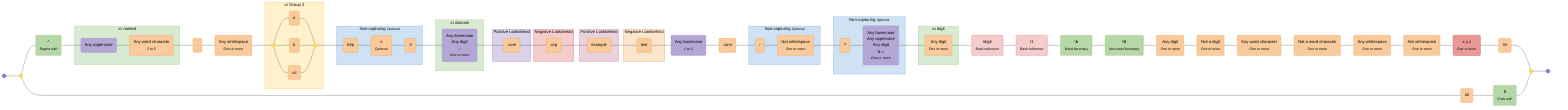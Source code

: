 %% Regex: ^(?<named>[A-Z]\w{2,5}):\s+(a|b|cd)(?:https?:\/\/)?(?<domain>[a-z0-9.-]+)(?=\.com)(?!\.org)(?<=example)(?<!test)[a-z]{1,3}\.com(?:\/\S+)?(?:\?[a-zA-Z0-9&=]+)?(?<digit>\d+)\k<digit>\1\b\B\d+\D+\w+\W+\s+\S+[^xyz]+\t\r\n|alt$

graph LR
  %% Nodes
  start@{ shape: f-circ };
  fin@{ shape: f-circ };
  disjunction_begin_1:::disjunction@{ shape: f-circ };
  disjunction_end_1:::disjunction@{ shape: f-circ };
  assertion_1("^<br><i><small>Begins with</small></i>"):::assertion;
  char_class_1("Any uppercase"):::char-class;
  literal_1("Any word character<br><i><small>2 to 5</small></i>"):::literal;
  literal_2(":"):::literal;
  literal_3("Any whitespace<br><i><small>One or more</small></i>"):::literal;
  disjunction_begin_2:::disjunction@{ shape: f-circ };
  disjunction_end_2:::disjunction@{ shape: f-circ };
  literal_4("a"):::literal;
  literal_5("b"):::literal;
  literal_6("cd"):::literal;
  literal_7("http"):::literal;
  literal_8("s<br><i><small>Optional</small></i>"):::literal;
  literal_9("://"):::literal;
  char_class_2("Any lowercase<br>Any digit<br>. -<br><i><small>One or more</small></i>"):::char-class;
  literal_10(".com"):::literal;
  literal_11(".org"):::literal;
  literal_12("example"):::literal;
  literal_13("test"):::literal;
  char_class_3("Any lowercase<br><i><small>1 to 3</small></i>"):::char-class;
  literal_14(".com"):::literal;
  literal_15("/"):::literal;
  literal_16("Not whitespace<br><i><small>One or more</small></i>"):::literal;
  literal_17("?"):::literal;
  char_class_4("Any lowercase<br>Any uppercase<br>Any digit<br>& =<br><i><small>One or more</small></i>"):::char-class;
  literal_18("Any digit<br><i><small>One or more</small></i>"):::literal;
  back_reference_1("\digit<br><i><small>Back-reference</small></i>"):::back-reference;
  back_reference_2("\1<br><i><small>Back-reference</small></i>"):::back-reference;
  assertion_2("\b<br><i><small>Word boundary</small></i>"):::assertion;
  assertion_3("\B<br><i><small>Non-word boundary</small></i>"):::assertion;
  literal_19("Any digit<br><i><small>One or more</small></i>"):::literal;
  literal_20("Not a digit<br><i><small>One or more</small></i>"):::literal;
  literal_21("Any word character<br><i><small>One or more</small></i>"):::literal;
  literal_22("Not a word character<br><i><small>One or more</small></i>"):::literal;
  literal_23("Any whitespace<br><i><small>One or more</small></i>"):::literal;
  literal_24("Not whitespace<br><i><small>One or more</small></i>"):::literal;
  negated_char_class_1("x y z<br><i><small>One or more</small></i>"):::negated-char-class;
  literal_25("\t\r\n"):::literal;
  literal_26("alt"):::literal;
  assertion_4("$<br><i><small>Ends with</small></i>"):::assertion;

  %% Subgraphs
  subgraph named_capture_1 ["<small>#1</small> named"]
    char_class_1
    literal_1
  end

  subgraph standard_1 ["<small>#2</small> Group 2"]
    disjunction_begin_2
    disjunction_end_2
    literal_4
    literal_5
    literal_6
  end

  subgraph non_capturing_1 ["Non-capturing <small><i>Optional</i></small>"]
    literal_7
    literal_8
    literal_9
  end

  subgraph named_capture_2 ["<small>#3</small> domain"]
    char_class_2
  end

  subgraph positive_lookahead_1 ["Positive Lookahead"]
    literal_10
  end

  subgraph negative_lookahead_1 ["Negative Lookahead"]
    literal_11
  end

  subgraph positive_lookbehind_1 ["Positive Lookbehind"]
    literal_12
  end

  subgraph negative_lookbehind_1 ["Negative Lookbehind"]
    literal_13
  end

  subgraph non_capturing_2 ["Non-capturing <small><i>Optional</i></small>"]
    literal_15
    literal_16
  end

  subgraph non_capturing_3 ["Non-capturing <small><i>Optional</i></small>"]
    literal_17
    char_class_4
  end

  subgraph named_capture_3 ["<small>#4</small> digit"]
    literal_18
  end

  %% Edges
  start --- disjunction_begin_1;
  disjunction_begin_1 --- assertion_1;
  assertion_1 --- char_class_1;
  char_class_1 --- literal_1;
  literal_1 --- literal_2;
  literal_2 --- literal_3;
  literal_3 --- disjunction_begin_2;
  disjunction_begin_2 --- literal_4;
  literal_4 --- disjunction_end_2;
  disjunction_begin_2 --- literal_5;
  literal_5 --- disjunction_end_2;
  disjunction_begin_2 --- literal_6;
  literal_6 --- disjunction_end_2;
  disjunction_end_2 --- literal_7;
  literal_7 --- literal_8;
  literal_8 --- literal_9;
  literal_9 --- char_class_2;
  char_class_2 --- literal_10;
  literal_10 --- literal_11;
  literal_11 --- literal_12;
  literal_12 --- literal_13;
  literal_13 --- char_class_3;
  char_class_3 --- literal_14;
  literal_14 --- literal_15;
  literal_15 --- literal_16;
  literal_16 --- literal_17;
  literal_17 --- char_class_4;
  char_class_4 --- literal_18;
  literal_18 --- back_reference_1;
  back_reference_1 --- back_reference_2;
  back_reference_2 --- assertion_2;
  assertion_2 --- assertion_3;
  assertion_3 --- literal_19;
  literal_19 --- literal_20;
  literal_20 --- literal_21;
  literal_21 --- literal_22;
  literal_22 --- literal_23;
  literal_23 --- literal_24;
  literal_24 --- negated_char_class_1;
  negated_char_class_1 --- literal_25;
  literal_25 --- disjunction_end_1;
  disjunction_begin_1 --- literal_26;
  literal_26 --- assertion_4;
  assertion_4 --- disjunction_end_1;
  disjunction_end_1 --- fin;

  %% Styles
  %% Node Styling
  classDef disjunction fill:#FFD966,stroke:#F1C232,color:#000000;
  classDef assertion fill:#B6D7A8,stroke:#93C47D,color:#000000;
  classDef char-class fill:#B4A7D6,stroke:#8E7CC3,color:#000000;
  classDef literal fill:#F9CB9C,stroke:#E69138,color:#000000;
  classDef back-reference fill:#F4CCCC,stroke:#E06666,color:#000000;
  classDef negated-char-class fill:#EA9999,stroke:#CC0000,color:#000000;

  %% Group Styling
  classDef named-capture fill:#D9EAD3,stroke:#93C47D,color:#000000;
  classDef standard fill:#FFF2CC,stroke:#F1C232,color:#000000;
  classDef non-capturing fill:#CFE2F3,stroke:#6D9EEB,color:#000000;
  classDef positive-lookahead fill:#D9D2E9,stroke:#8E7CC3,color:#000000;
  classDef negative-lookahead fill:#F4CCCC,stroke:#E06666,color:#000000;
  classDef positive-lookbehind fill:#EAD1DC,stroke:#C27BA0,color:#000000;
  classDef negative-lookbehind fill:#FCE5CD,stroke:#E69138,color:#000000;

  %% Apply Group Classes
  class named_capture_1,named_capture_2,named_capture_3 named-capture;
  class standard_1 standard;
  class non_capturing_1,non_capturing_2,non_capturing_3 non-capturing;
  class positive_lookahead_1 positive-lookahead;
  class negative_lookahead_1 negative-lookahead;
  class positive_lookbehind_1 positive-lookbehind;
  class negative_lookbehind_1 negative-lookbehind;

%% Generated with regex-to-mermaid@1.0.0